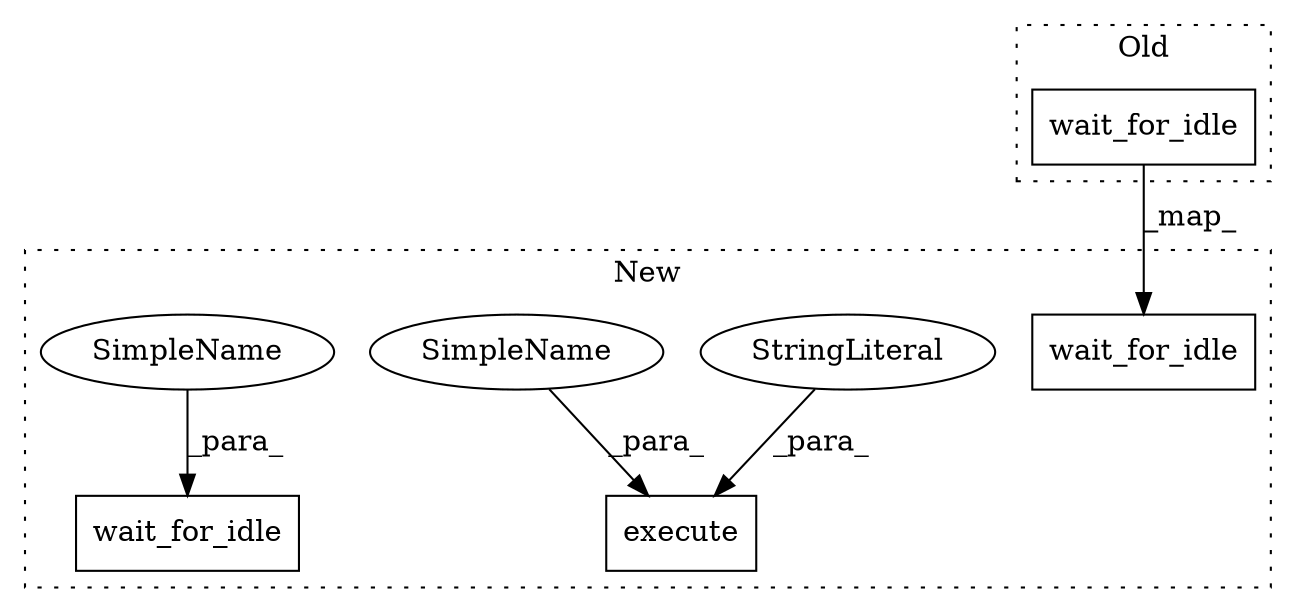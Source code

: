 digraph G {
subgraph cluster0 {
1 [label="wait_for_idle" a="32" s="4764,4780" l="14,1" shape="box"];
label = "Old";
style="dotted";
}
subgraph cluster1 {
2 [label="wait_for_idle" a="32" s="3639,3655" l="14,1" shape="box"];
3 [label="execute" a="32" s="4252,4281" l="8,1" shape="box"];
4 [label="StringLiteral" a="45" s="4263" l="18" shape="ellipse"];
5 [label="wait_for_idle" a="32" s="4636,4652" l="14,1" shape="box"];
6 [label="SimpleName" a="42" s="4260" l="2" shape="ellipse"];
7 [label="SimpleName" a="42" s="4650" l="2" shape="ellipse"];
label = "New";
style="dotted";
}
1 -> 2 [label="_map_"];
4 -> 3 [label="_para_"];
6 -> 3 [label="_para_"];
7 -> 5 [label="_para_"];
}